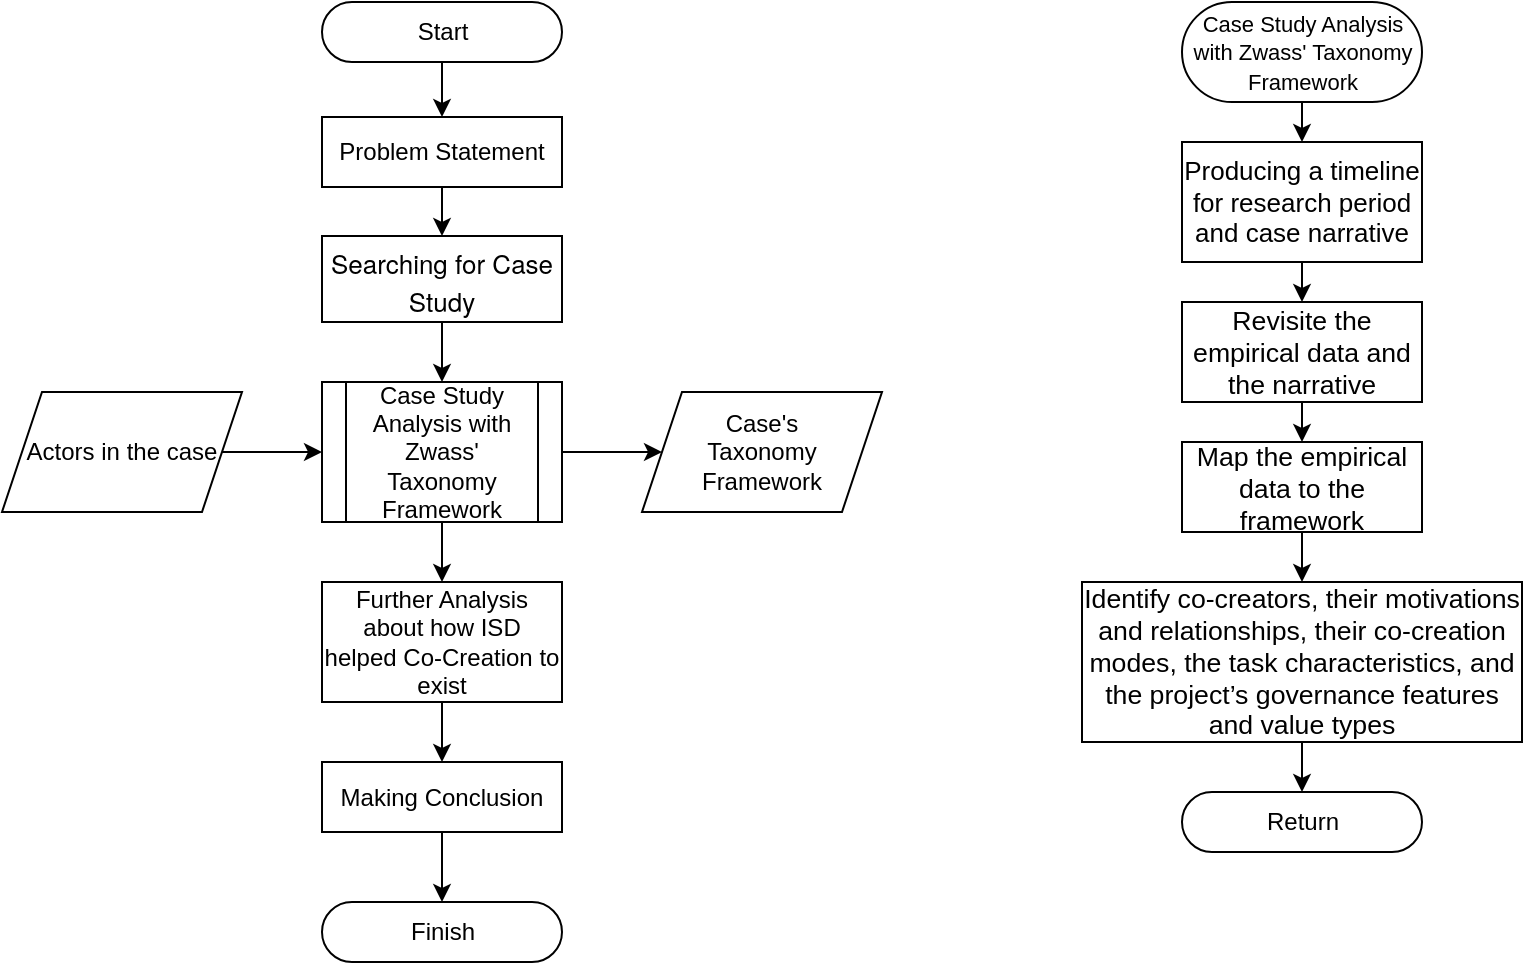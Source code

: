 <mxfile version="20.7.4" type="github">
  <diagram id="C5RBs43oDa-KdzZeNtuy" name="Page-1">
    <mxGraphModel dx="838" dy="675" grid="1" gridSize="10" guides="1" tooltips="1" connect="1" arrows="1" fold="1" page="1" pageScale="1" pageWidth="827" pageHeight="1169" math="0" shadow="0">
      <root>
        <mxCell id="WIyWlLk6GJQsqaUBKTNV-0" />
        <mxCell id="WIyWlLk6GJQsqaUBKTNV-1" parent="WIyWlLk6GJQsqaUBKTNV-0" />
        <mxCell id="s23jrKbNFrbFC5fdX6nY-8" style="edgeStyle=orthogonalEdgeStyle;rounded=0;orthogonalLoop=1;jettySize=auto;html=1;exitX=0.5;exitY=0.5;exitDx=0;exitDy=15;exitPerimeter=0;entryX=0.5;entryY=0;entryDx=0;entryDy=0;" edge="1" parent="WIyWlLk6GJQsqaUBKTNV-1" source="s23jrKbNFrbFC5fdX6nY-1" target="s23jrKbNFrbFC5fdX6nY-2">
          <mxGeometry relative="1" as="geometry" />
        </mxCell>
        <mxCell id="s23jrKbNFrbFC5fdX6nY-1" value="Start" style="html=1;dashed=0;whitespace=wrap;shape=mxgraph.dfd.start" vertex="1" parent="WIyWlLk6GJQsqaUBKTNV-1">
          <mxGeometry x="160" y="10" width="120" height="30" as="geometry" />
        </mxCell>
        <mxCell id="s23jrKbNFrbFC5fdX6nY-9" style="edgeStyle=orthogonalEdgeStyle;rounded=0;orthogonalLoop=1;jettySize=auto;html=1;exitX=0.5;exitY=1;exitDx=0;exitDy=0;entryX=0.5;entryY=0;entryDx=0;entryDy=0;" edge="1" parent="WIyWlLk6GJQsqaUBKTNV-1" source="s23jrKbNFrbFC5fdX6nY-2" target="s23jrKbNFrbFC5fdX6nY-3">
          <mxGeometry relative="1" as="geometry" />
        </mxCell>
        <mxCell id="s23jrKbNFrbFC5fdX6nY-2" value="Problem Statement" style="rounded=0;whiteSpace=wrap;html=1;" vertex="1" parent="WIyWlLk6GJQsqaUBKTNV-1">
          <mxGeometry x="160" y="67.5" width="120" height="35" as="geometry" />
        </mxCell>
        <mxCell id="s23jrKbNFrbFC5fdX6nY-10" style="edgeStyle=orthogonalEdgeStyle;rounded=0;orthogonalLoop=1;jettySize=auto;html=1;exitX=0.5;exitY=1;exitDx=0;exitDy=0;entryX=0.5;entryY=0;entryDx=0;entryDy=0;" edge="1" parent="WIyWlLk6GJQsqaUBKTNV-1" source="s23jrKbNFrbFC5fdX6nY-3">
          <mxGeometry relative="1" as="geometry">
            <mxPoint x="220" y="200" as="targetPoint" />
          </mxGeometry>
        </mxCell>
        <mxCell id="s23jrKbNFrbFC5fdX6nY-3" value="&lt;p style=&quot;margin: 0px; font-stretch: normal; font-size: 13px; line-height: normal; font-family: &amp;quot;Helvetica Neue&amp;quot;;&quot;&gt;Searching for Case Study&lt;/p&gt;" style="rounded=0;whiteSpace=wrap;html=1;" vertex="1" parent="WIyWlLk6GJQsqaUBKTNV-1">
          <mxGeometry x="160" y="127" width="120" height="43" as="geometry" />
        </mxCell>
        <mxCell id="s23jrKbNFrbFC5fdX6nY-34" style="edgeStyle=orthogonalEdgeStyle;rounded=0;orthogonalLoop=1;jettySize=auto;html=1;fontSize=11;" edge="1" parent="WIyWlLk6GJQsqaUBKTNV-1" source="s23jrKbNFrbFC5fdX6nY-5" target="s23jrKbNFrbFC5fdX6nY-6">
          <mxGeometry relative="1" as="geometry" />
        </mxCell>
        <mxCell id="s23jrKbNFrbFC5fdX6nY-5" value="Further Analysis about how ISD helped Co-Creation to exist" style="rounded=0;whiteSpace=wrap;html=1;" vertex="1" parent="WIyWlLk6GJQsqaUBKTNV-1">
          <mxGeometry x="160" y="300" width="120" height="60" as="geometry" />
        </mxCell>
        <mxCell id="s23jrKbNFrbFC5fdX6nY-35" style="edgeStyle=orthogonalEdgeStyle;rounded=0;orthogonalLoop=1;jettySize=auto;html=1;entryX=0.5;entryY=0.5;entryDx=0;entryDy=-15;entryPerimeter=0;fontSize=11;" edge="1" parent="WIyWlLk6GJQsqaUBKTNV-1" source="s23jrKbNFrbFC5fdX6nY-6" target="s23jrKbNFrbFC5fdX6nY-30">
          <mxGeometry relative="1" as="geometry" />
        </mxCell>
        <mxCell id="s23jrKbNFrbFC5fdX6nY-6" value="Making Conclusion" style="rounded=0;whiteSpace=wrap;html=1;" vertex="1" parent="WIyWlLk6GJQsqaUBKTNV-1">
          <mxGeometry x="160" y="390" width="120" height="35" as="geometry" />
        </mxCell>
        <mxCell id="s23jrKbNFrbFC5fdX6nY-20" style="edgeStyle=orthogonalEdgeStyle;rounded=0;orthogonalLoop=1;jettySize=auto;html=1;" edge="1" parent="WIyWlLk6GJQsqaUBKTNV-1" source="s23jrKbNFrbFC5fdX6nY-11" target="s23jrKbNFrbFC5fdX6nY-19">
          <mxGeometry relative="1" as="geometry" />
        </mxCell>
        <mxCell id="s23jrKbNFrbFC5fdX6nY-11" value="Actors in the case" style="shape=parallelogram;perimeter=parallelogramPerimeter;whiteSpace=wrap;html=1;fixedSize=1;" vertex="1" parent="WIyWlLk6GJQsqaUBKTNV-1">
          <mxGeometry y="205" width="120" height="60" as="geometry" />
        </mxCell>
        <mxCell id="s23jrKbNFrbFC5fdX6nY-12" value="Case&#39;s&lt;br&gt;Taxonomy Framework" style="shape=parallelogram;perimeter=parallelogramPerimeter;whiteSpace=wrap;html=1;fixedSize=1;" vertex="1" parent="WIyWlLk6GJQsqaUBKTNV-1">
          <mxGeometry x="320" y="205" width="120" height="60" as="geometry" />
        </mxCell>
        <mxCell id="s23jrKbNFrbFC5fdX6nY-25" style="edgeStyle=orthogonalEdgeStyle;rounded=0;orthogonalLoop=1;jettySize=auto;html=1;exitX=0.5;exitY=1;exitDx=0;exitDy=0;entryX=0.5;entryY=0;entryDx=0;entryDy=0;fontSize=11;" edge="1" parent="WIyWlLk6GJQsqaUBKTNV-1" source="s23jrKbNFrbFC5fdX6nY-15" target="s23jrKbNFrbFC5fdX6nY-17">
          <mxGeometry relative="1" as="geometry" />
        </mxCell>
        <mxCell id="s23jrKbNFrbFC5fdX6nY-15" value="&lt;div style=&quot;&quot; title=&quot;Page 7&quot; class=&quot;page&quot;&gt;&lt;div class=&quot;layoutArea&quot;&gt;&lt;div class=&quot;column&quot;&gt;&lt;p&gt;&lt;font size=&quot;2&quot; face=&quot;Arial&quot;&gt;Producing a timeline for research period and case narrative&lt;/font&gt;&lt;/p&gt;&lt;/div&gt;&lt;/div&gt;&lt;/div&gt;" style="rounded=0;whiteSpace=wrap;html=1;align=center;" vertex="1" parent="WIyWlLk6GJQsqaUBKTNV-1">
          <mxGeometry x="590" y="80" width="120" height="60" as="geometry" />
        </mxCell>
        <mxCell id="s23jrKbNFrbFC5fdX6nY-26" style="edgeStyle=orthogonalEdgeStyle;rounded=0;orthogonalLoop=1;jettySize=auto;html=1;exitX=0.5;exitY=1;exitDx=0;exitDy=0;entryX=0.5;entryY=0;entryDx=0;entryDy=0;fontSize=11;" edge="1" parent="WIyWlLk6GJQsqaUBKTNV-1" source="s23jrKbNFrbFC5fdX6nY-17" target="s23jrKbNFrbFC5fdX6nY-18">
          <mxGeometry relative="1" as="geometry" />
        </mxCell>
        <mxCell id="s23jrKbNFrbFC5fdX6nY-17" value="&lt;div style=&quot;&quot; title=&quot;Page 8&quot; class=&quot;page&quot;&gt;&lt;div class=&quot;layoutArea&quot;&gt;&lt;div class=&quot;column&quot;&gt;&lt;p&gt;&lt;span style=&quot;font-size: 10pt; font-family: Arial;&quot;&gt;Revisite the empirical data and the narrative&lt;/span&gt;&lt;/p&gt;&lt;/div&gt;&lt;/div&gt;&lt;/div&gt;" style="rounded=0;whiteSpace=wrap;html=1;align=center;" vertex="1" parent="WIyWlLk6GJQsqaUBKTNV-1">
          <mxGeometry x="590" y="160" width="120" height="50" as="geometry" />
        </mxCell>
        <mxCell id="s23jrKbNFrbFC5fdX6nY-27" style="edgeStyle=orthogonalEdgeStyle;rounded=0;orthogonalLoop=1;jettySize=auto;html=1;exitX=0.5;exitY=1;exitDx=0;exitDy=0;entryX=0.5;entryY=0;entryDx=0;entryDy=0;fontSize=11;" edge="1" parent="WIyWlLk6GJQsqaUBKTNV-1" source="s23jrKbNFrbFC5fdX6nY-18" target="s23jrKbNFrbFC5fdX6nY-23">
          <mxGeometry relative="1" as="geometry" />
        </mxCell>
        <mxCell id="s23jrKbNFrbFC5fdX6nY-18" value="&lt;span style=&quot;font-family: Arial; font-size: 13.333px;&quot;&gt;Map the empirical data to the framework&lt;/span&gt;" style="rounded=0;whiteSpace=wrap;html=1;" vertex="1" parent="WIyWlLk6GJQsqaUBKTNV-1">
          <mxGeometry x="590" y="230" width="120" height="45" as="geometry" />
        </mxCell>
        <mxCell id="s23jrKbNFrbFC5fdX6nY-21" style="edgeStyle=orthogonalEdgeStyle;rounded=0;orthogonalLoop=1;jettySize=auto;html=1;entryX=0;entryY=0.5;entryDx=0;entryDy=0;" edge="1" parent="WIyWlLk6GJQsqaUBKTNV-1" source="s23jrKbNFrbFC5fdX6nY-19" target="s23jrKbNFrbFC5fdX6nY-12">
          <mxGeometry relative="1" as="geometry" />
        </mxCell>
        <mxCell id="s23jrKbNFrbFC5fdX6nY-33" style="edgeStyle=orthogonalEdgeStyle;rounded=0;orthogonalLoop=1;jettySize=auto;html=1;entryX=0.5;entryY=0;entryDx=0;entryDy=0;fontSize=11;" edge="1" parent="WIyWlLk6GJQsqaUBKTNV-1" source="s23jrKbNFrbFC5fdX6nY-19" target="s23jrKbNFrbFC5fdX6nY-5">
          <mxGeometry relative="1" as="geometry" />
        </mxCell>
        <mxCell id="s23jrKbNFrbFC5fdX6nY-19" value="Case Study Analysis with Zwass&#39; Taxonomy Framework" style="shape=process;whiteSpace=wrap;html=1;backgroundOutline=1;" vertex="1" parent="WIyWlLk6GJQsqaUBKTNV-1">
          <mxGeometry x="160" y="200" width="120" height="70" as="geometry" />
        </mxCell>
        <mxCell id="s23jrKbNFrbFC5fdX6nY-24" style="edgeStyle=orthogonalEdgeStyle;rounded=0;orthogonalLoop=1;jettySize=auto;html=1;exitX=0.5;exitY=0.5;exitDx=0;exitDy=25;exitPerimeter=0;entryX=0.5;entryY=0;entryDx=0;entryDy=0;fontSize=11;" edge="1" parent="WIyWlLk6GJQsqaUBKTNV-1" source="s23jrKbNFrbFC5fdX6nY-22" target="s23jrKbNFrbFC5fdX6nY-15">
          <mxGeometry relative="1" as="geometry" />
        </mxCell>
        <mxCell id="s23jrKbNFrbFC5fdX6nY-22" value="&lt;span style=&quot;font-size: 11px;&quot;&gt;Case Study Analysis&lt;br&gt;with Zwass&#39; Taxonomy&lt;br&gt;Framework&lt;/span&gt;" style="html=1;dashed=0;whitespace=wrap;shape=mxgraph.dfd.start" vertex="1" parent="WIyWlLk6GJQsqaUBKTNV-1">
          <mxGeometry x="590" y="10" width="120" height="50" as="geometry" />
        </mxCell>
        <mxCell id="s23jrKbNFrbFC5fdX6nY-29" style="edgeStyle=orthogonalEdgeStyle;rounded=0;orthogonalLoop=1;jettySize=auto;html=1;entryX=0.5;entryY=0.5;entryDx=0;entryDy=-15;entryPerimeter=0;fontSize=11;" edge="1" parent="WIyWlLk6GJQsqaUBKTNV-1" source="s23jrKbNFrbFC5fdX6nY-23" target="s23jrKbNFrbFC5fdX6nY-28">
          <mxGeometry relative="1" as="geometry" />
        </mxCell>
        <mxCell id="s23jrKbNFrbFC5fdX6nY-23" value="&lt;div style=&quot;&quot; title=&quot;Page 8&quot; class=&quot;page&quot;&gt;&lt;div class=&quot;layoutArea&quot;&gt;&lt;div class=&quot;column&quot;&gt;&lt;p&gt;&lt;span style=&quot;font-size: 10pt; font-family: Arial;&quot;&gt;Identify co-creators, their motivations and relationships, their co-creat&lt;/span&gt;&lt;span style=&quot;font-size: 10pt; font-family: Arial;&quot;&gt;ion modes, the task characteristics, and the project’s&amp;nbsp;&lt;/span&gt;&lt;span style=&quot;font-size: 10pt; font-family: Arial;&quot;&gt;governance features and value types&lt;/span&gt;&lt;/p&gt;&lt;/div&gt;&lt;/div&gt;&lt;/div&gt;" style="rounded=0;whiteSpace=wrap;html=1;align=center;" vertex="1" parent="WIyWlLk6GJQsqaUBKTNV-1">
          <mxGeometry x="540" y="300" width="220" height="80" as="geometry" />
        </mxCell>
        <mxCell id="s23jrKbNFrbFC5fdX6nY-28" value="Return" style="html=1;dashed=0;whitespace=wrap;shape=mxgraph.dfd.start" vertex="1" parent="WIyWlLk6GJQsqaUBKTNV-1">
          <mxGeometry x="590" y="405" width="120" height="30" as="geometry" />
        </mxCell>
        <mxCell id="s23jrKbNFrbFC5fdX6nY-30" value="Finish" style="html=1;dashed=0;whitespace=wrap;shape=mxgraph.dfd.start" vertex="1" parent="WIyWlLk6GJQsqaUBKTNV-1">
          <mxGeometry x="160" y="460" width="120" height="30" as="geometry" />
        </mxCell>
      </root>
    </mxGraphModel>
  </diagram>
</mxfile>
